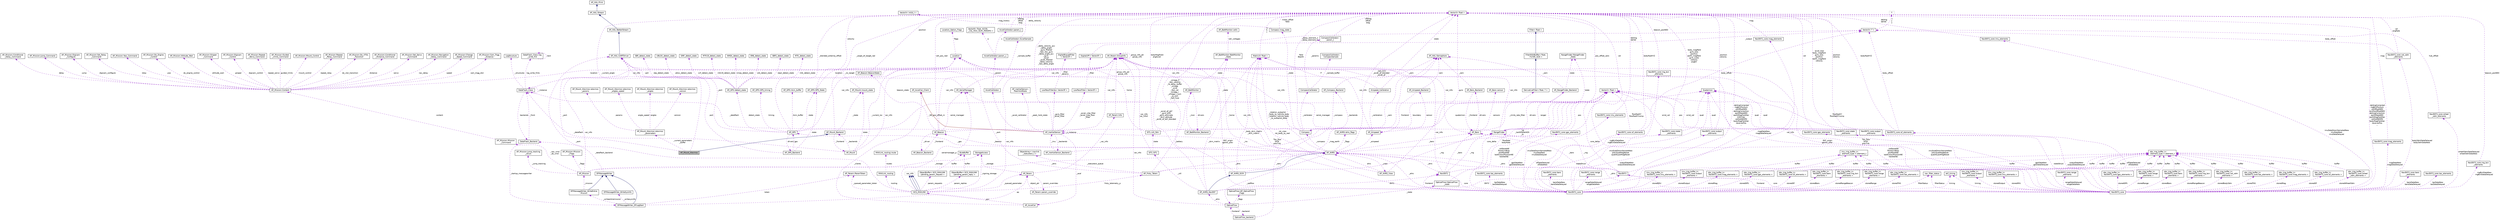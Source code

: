 digraph "AP_Mount_Alexmos"
{
 // INTERACTIVE_SVG=YES
  edge [fontname="Helvetica",fontsize="10",labelfontname="Helvetica",labelfontsize="10"];
  node [fontname="Helvetica",fontsize="10",shape=record];
  Node1 [label="AP_Mount_Alexmos",height=0.2,width=0.4,color="black", fillcolor="grey75", style="filled", fontcolor="black"];
  Node2 -> Node1 [dir="back",color="midnightblue",fontsize="10",style="solid",fontname="Helvetica"];
  Node2 [label="AP_Mount_Backend",height=0.2,width=0.4,color="black", fillcolor="white", style="filled",URL="$classAP__Mount__Backend.html"];
  Node3 -> Node2 [dir="back",color="darkorchid3",fontsize="10",style="dashed",label=" _frontend" ,fontname="Helvetica"];
  Node3 [label="AP_Mount",height=0.2,width=0.4,color="black", fillcolor="white", style="filled",URL="$classAP__Mount.html"];
  Node4 -> Node3 [dir="back",color="darkorchid3",fontsize="10",style="dashed",label=" _dataflash" ,fontname="Helvetica"];
  Node4 [label="DataFlash_Class",height=0.2,width=0.4,color="black", fillcolor="white", style="filled",URL="$classDataFlash__Class.html"];
  Node5 -> Node4 [dir="back",color="darkorchid3",fontsize="10",style="dashed",label=" log_write_fmts" ,fontname="Helvetica"];
  Node5 [label="DataFlash_Class::log\l_write_fmt",height=0.2,width=0.4,color="black", fillcolor="white", style="filled",URL="$structDataFlash__Class_1_1log__write__fmt.html"];
  Node5 -> Node5 [dir="back",color="darkorchid3",fontsize="10",style="dashed",label=" next" ,fontname="Helvetica"];
  Node6 -> Node4 [dir="back",color="darkorchid3",fontsize="10",style="dashed",label=" _structures" ,fontname="Helvetica"];
  Node6 [label="LogStructure",height=0.2,width=0.4,color="black", fillcolor="white", style="filled",URL="$structLogStructure.html"];
  Node4 -> Node4 [dir="back",color="darkorchid3",fontsize="10",style="dashed",label=" _instance" ,fontname="Helvetica"];
  Node7 -> Node4 [dir="back",color="darkorchid3",fontsize="10",style="dashed",label=" backends" ,fontname="Helvetica"];
  Node7 [label="DataFlash_Backend",height=0.2,width=0.4,color="black", fillcolor="white", style="filled",URL="$classDataFlash__Backend.html"];
  Node4 -> Node7 [dir="back",color="darkorchid3",fontsize="10",style="dashed",label=" _front" ,fontname="Helvetica"];
  Node8 -> Node7 [dir="back",color="darkorchid3",fontsize="10",style="dashed",label=" _startup_messagewriter" ,fontname="Helvetica"];
  Node8 [label="DFMessageWriter_DFLogStart",height=0.2,width=0.4,color="black", fillcolor="white", style="filled",URL="$classDFMessageWriter__DFLogStart.html"];
  Node9 -> Node8 [dir="back",color="midnightblue",fontsize="10",style="solid",fontname="Helvetica"];
  Node9 [label="DFMessageWriter",height=0.2,width=0.4,color="black", fillcolor="white", style="filled",URL="$classDFMessageWriter.html"];
  Node7 -> Node9 [dir="back",color="darkorchid3",fontsize="10",style="dashed",label=" _dataflash_backend" ,fontname="Helvetica"];
  Node10 -> Node8 [dir="back",color="darkorchid3",fontsize="10",style="dashed",label=" _writeentiremission" ,fontname="Helvetica"];
  Node10 [label="DFMessageWriter_WriteEntire\lMission",height=0.2,width=0.4,color="black", fillcolor="white", style="filled",URL="$classDFMessageWriter__WriteEntireMission.html"];
  Node9 -> Node10 [dir="back",color="midnightblue",fontsize="10",style="solid",fontname="Helvetica"];
  Node11 -> Node10 [dir="back",color="darkorchid3",fontsize="10",style="dashed",label=" _mission" ,fontname="Helvetica"];
  Node11 [label="AP_Mission",height=0.2,width=0.4,color="black", fillcolor="white", style="filled",URL="$classAP__Mission.html",tooltip="Object managing Mission. "];
  Node12 -> Node11 [dir="back",color="darkorchid3",fontsize="10",style="dashed",label=" _storage" ,fontname="Helvetica"];
  Node12 [label="StorageAccess",height=0.2,width=0.4,color="black", fillcolor="white", style="filled",URL="$classStorageAccess.html"];
  Node13 -> Node11 [dir="back",color="darkorchid3",fontsize="10",style="dashed",label=" _nav_cmd\n_do_cmd" ,fontname="Helvetica"];
  Node13 [label="AP_Mission::Mission\l_Command",height=0.2,width=0.4,color="black", fillcolor="white", style="filled",URL="$structAP__Mission_1_1Mission__Command.html"];
  Node14 -> Node13 [dir="back",color="darkorchid3",fontsize="10",style="dashed",label=" content" ,fontname="Helvetica"];
  Node14 [label="AP_Mission::Content",height=0.2,width=0.4,color="black", fillcolor="white", style="filled",URL="$unionAP__Mission_1_1Content.html"];
  Node15 -> Node14 [dir="back",color="darkorchid3",fontsize="10",style="dashed",label=" guided_limits" ,fontname="Helvetica"];
  Node15 [label="AP_Mission::Guided\l_Limits_Command",height=0.2,width=0.4,color="black", fillcolor="white", style="filled",URL="$structAP__Mission_1_1Guided__Limits__Command.html"];
  Node16 -> Node14 [dir="back",color="darkorchid3",fontsize="10",style="dashed",label=" mount_control" ,fontname="Helvetica"];
  Node16 [label="AP_Mission::Mount_Control",height=0.2,width=0.4,color="black", fillcolor="white", style="filled",URL="$structAP__Mission_1_1Mount__Control.html"];
  Node17 -> Node14 [dir="back",color="darkorchid3",fontsize="10",style="dashed",label=" repeat_relay" ,fontname="Helvetica"];
  Node17 [label="AP_Mission::Repeat\l_Relay_Command",height=0.2,width=0.4,color="black", fillcolor="white", style="filled",URL="$structAP__Mission_1_1Repeat__Relay__Command.html"];
  Node18 -> Node14 [dir="back",color="darkorchid3",fontsize="10",style="dashed",label=" do_vtol_transition" ,fontname="Helvetica"];
  Node18 [label="AP_Mission::Do_VTOL\l_Transition",height=0.2,width=0.4,color="black", fillcolor="white", style="filled",URL="$structAP__Mission_1_1Do__VTOL__Transition.html"];
  Node19 -> Node14 [dir="back",color="darkorchid3",fontsize="10",style="dashed",label=" distance" ,fontname="Helvetica"];
  Node19 [label="AP_Mission::Conditional\l_Distance_Command",height=0.2,width=0.4,color="black", fillcolor="white", style="filled",URL="$structAP__Mission_1_1Conditional__Distance__Command.html"];
  Node20 -> Node14 [dir="back",color="darkorchid3",fontsize="10",style="dashed",label=" servo" ,fontname="Helvetica"];
  Node20 [label="AP_Mission::Set_Servo\l_Command",height=0.2,width=0.4,color="black", fillcolor="white", style="filled",URL="$structAP__Mission_1_1Set__Servo__Command.html"];
  Node21 -> Node14 [dir="back",color="darkorchid3",fontsize="10",style="dashed",label=" nav_delay" ,fontname="Helvetica"];
  Node21 [label="AP_Mission::Navigation\l_Delay_Command",height=0.2,width=0.4,color="black", fillcolor="white", style="filled",URL="$structAP__Mission_1_1Navigation__Delay__Command.html"];
  Node22 -> Node14 [dir="back",color="darkorchid3",fontsize="10",style="dashed",label=" speed" ,fontname="Helvetica"];
  Node22 [label="AP_Mission::Change\l_Speed_Command",height=0.2,width=0.4,color="black", fillcolor="white", style="filled",URL="$structAP__Mission_1_1Change__Speed__Command.html"];
  Node23 -> Node14 [dir="back",color="darkorchid3",fontsize="10",style="dashed",label=" cam_trigg_dist" ,fontname="Helvetica"];
  Node23 [label="AP_Mission::Cam_Trigg\l_Distance",height=0.2,width=0.4,color="black", fillcolor="white", style="filled",URL="$structAP__Mission_1_1Cam__Trigg__Distance.html"];
  Node24 -> Node14 [dir="back",color="darkorchid3",fontsize="10",style="dashed",label=" delay" ,fontname="Helvetica"];
  Node24 [label="AP_Mission::Conditional\l_Delay_Command",height=0.2,width=0.4,color="black", fillcolor="white", style="filled",URL="$structAP__Mission_1_1Conditional__Delay__Command.html"];
  Node25 -> Node14 [dir="back",color="darkorchid3",fontsize="10",style="dashed",label=" jump" ,fontname="Helvetica"];
  Node25 [label="AP_Mission::Jump_Command",height=0.2,width=0.4,color="black", fillcolor="white", style="filled",URL="$structAP__Mission_1_1Jump__Command.html"];
  Node26 -> Node14 [dir="back",color="darkorchid3",fontsize="10",style="dashed",label=" location" ,fontname="Helvetica"];
  Node26 [label="Location",height=0.2,width=0.4,color="black", fillcolor="white", style="filled",URL="$structLocation.html"];
  Node27 -> Node26 [dir="back",color="darkorchid3",fontsize="10",style="dashed",label=" flags" ,fontname="Helvetica"];
  Node27 [label="Location_Option_Flags",height=0.2,width=0.4,color="black", fillcolor="white", style="filled",URL="$structLocation__Option__Flags.html"];
  Node28 -> Node14 [dir="back",color="darkorchid3",fontsize="10",style="dashed",label=" digicam_configure" ,fontname="Helvetica"];
  Node28 [label="AP_Mission::Digicam\l_Configure",height=0.2,width=0.4,color="black", fillcolor="white", style="filled",URL="$structAP__Mission_1_1Digicam__Configure.html"];
  Node29 -> Node14 [dir="back",color="darkorchid3",fontsize="10",style="dashed",label=" relay" ,fontname="Helvetica"];
  Node29 [label="AP_Mission::Set_Relay\l_Command",height=0.2,width=0.4,color="black", fillcolor="white", style="filled",URL="$structAP__Mission_1_1Set__Relay__Command.html"];
  Node30 -> Node14 [dir="back",color="darkorchid3",fontsize="10",style="dashed",label=" yaw" ,fontname="Helvetica"];
  Node30 [label="AP_Mission::Yaw_Command",height=0.2,width=0.4,color="black", fillcolor="white", style="filled",URL="$structAP__Mission_1_1Yaw__Command.html"];
  Node31 -> Node14 [dir="back",color="darkorchid3",fontsize="10",style="dashed",label=" do_engine_control" ,fontname="Helvetica"];
  Node31 [label="AP_Mission::Do_Engine\l_Control",height=0.2,width=0.4,color="black", fillcolor="white", style="filled",URL="$structAP__Mission_1_1Do__Engine__Control.html"];
  Node32 -> Node14 [dir="back",color="darkorchid3",fontsize="10",style="dashed",label=" altitude_wait" ,fontname="Helvetica"];
  Node32 [label="AP_Mission::Altitude_Wait",height=0.2,width=0.4,color="black", fillcolor="white", style="filled",URL="$structAP__Mission_1_1Altitude__Wait.html"];
  Node33 -> Node14 [dir="back",color="darkorchid3",fontsize="10",style="dashed",label=" gripper" ,fontname="Helvetica"];
  Node33 [label="AP_Mission::Gripper\l_Command",height=0.2,width=0.4,color="black", fillcolor="white", style="filled",URL="$structAP__Mission_1_1Gripper__Command.html"];
  Node34 -> Node14 [dir="back",color="darkorchid3",fontsize="10",style="dashed",label=" digicam_control" ,fontname="Helvetica"];
  Node34 [label="AP_Mission::Digicam\l_Control",height=0.2,width=0.4,color="black", fillcolor="white", style="filled",URL="$structAP__Mission_1_1Digicam__Control.html"];
  Node35 -> Node14 [dir="back",color="darkorchid3",fontsize="10",style="dashed",label=" repeat_servo" ,fontname="Helvetica"];
  Node35 [label="AP_Mission::Repeat\l_Servo_Command",height=0.2,width=0.4,color="black", fillcolor="white", style="filled",URL="$structAP__Mission_1_1Repeat__Servo__Command.html"];
  Node36 -> Node11 [dir="back",color="darkorchid3",fontsize="10",style="dashed",label=" var_info" ,fontname="Helvetica"];
  Node36 [label="AP_Param::GroupInfo",height=0.2,width=0.4,color="black", fillcolor="white", style="filled",URL="$structAP__Param_1_1GroupInfo.html"];
  Node36 -> Node36 [dir="back",color="darkorchid3",fontsize="10",style="dashed",label=" group_info_ptr\ngroup_info" ,fontname="Helvetica"];
  Node37 -> Node11 [dir="back",color="darkorchid3",fontsize="10",style="dashed",label=" _flags" ,fontname="Helvetica"];
  Node37 [label="AP_Mission::Mission\l_Flags",height=0.2,width=0.4,color="black", fillcolor="white", style="filled",URL="$structAP__Mission_1_1Mission__Flags.html"];
  Node38 -> Node11 [dir="back",color="darkorchid3",fontsize="10",style="dashed",label=" _ahrs" ,fontname="Helvetica"];
  Node38 [label="AP_AHRS",height=0.2,width=0.4,color="black", fillcolor="white", style="filled",URL="$classAP__AHRS.html"];
  Node39 -> Node38 [dir="back",color="darkorchid3",fontsize="10",style="dashed",label=" _rotation_autopilot\l_body_to_vehicle_body\n_rotation_vehicle_body\l_to_autopilot_body" ,fontname="Helvetica"];
  Node39 [label="Matrix3\< float \>",height=0.2,width=0.4,color="black", fillcolor="white", style="filled",URL="$classMatrix3.html"];
  Node40 -> Node39 [dir="back",color="darkorchid3",fontsize="10",style="dashed",label=" a\nb\nc" ,fontname="Helvetica"];
  Node40 [label="Vector3\< float \>",height=0.2,width=0.4,color="black", fillcolor="white", style="filled",URL="$classVector3.html"];
  Node41 -> Node38 [dir="back",color="darkorchid3",fontsize="10",style="dashed",label=" _flags" ,fontname="Helvetica"];
  Node41 [label="AP_AHRS::ahrs_flags",height=0.2,width=0.4,color="black", fillcolor="white", style="filled",URL="$structAP__AHRS_1_1ahrs__flags.html"];
  Node42 -> Node38 [dir="back",color="darkorchid3",fontsize="10",style="dashed",label=" _baro" ,fontname="Helvetica"];
  Node42 [label="AP_Baro",height=0.2,width=0.4,color="black", fillcolor="white", style="filled",URL="$classAP__Baro.html"];
  Node43 -> Node42 [dir="back",color="darkorchid3",fontsize="10",style="dashed",label=" sensors" ,fontname="Helvetica"];
  Node43 [label="AP_Baro::sensor",height=0.2,width=0.4,color="black", fillcolor="white", style="filled",URL="$structAP__Baro_1_1sensor.html"];
  Node44 -> Node42 [dir="back",color="darkorchid3",fontsize="10",style="dashed",label=" _climb_rate_filter" ,fontname="Helvetica"];
  Node44 [label="DerivativeFilter\< float, 7 \>",height=0.2,width=0.4,color="black", fillcolor="white", style="filled",URL="$classDerivativeFilter.html"];
  Node45 -> Node44 [dir="back",color="midnightblue",fontsize="10",style="solid",fontname="Helvetica"];
  Node45 [label="FilterWithBuffer\< float,\l FILTER_SIZE \>",height=0.2,width=0.4,color="black", fillcolor="white", style="filled",URL="$classFilterWithBuffer.html"];
  Node46 -> Node45 [dir="back",color="midnightblue",fontsize="10",style="solid",fontname="Helvetica"];
  Node46 [label="Filter\< float \>",height=0.2,width=0.4,color="black", fillcolor="white", style="filled",URL="$classFilter.html"];
  Node36 -> Node42 [dir="back",color="darkorchid3",fontsize="10",style="dashed",label=" var_info" ,fontname="Helvetica"];
  Node47 -> Node42 [dir="back",color="darkorchid3",fontsize="10",style="dashed",label=" drivers" ,fontname="Helvetica"];
  Node47 [label="AP_Baro_Backend",height=0.2,width=0.4,color="black", fillcolor="white", style="filled",URL="$classAP__Baro__Backend.html"];
  Node42 -> Node47 [dir="back",color="darkorchid3",fontsize="10",style="dashed",label=" _frontend" ,fontname="Helvetica"];
  Node48 -> Node47 [dir="back",color="darkorchid3",fontsize="10",style="dashed",label=" _sem" ,fontname="Helvetica"];
  Node48 [label="AP_HAL::Semaphore",height=0.2,width=0.4,color="black", fillcolor="white", style="filled",URL="$classAP__HAL_1_1Semaphore.html"];
  Node49 -> Node38 [dir="back",color="darkorchid3",fontsize="10",style="dashed",label=" _optflow" ,fontname="Helvetica"];
  Node49 [label="OpticalFlow",height=0.2,width=0.4,color="black", fillcolor="white", style="filled",URL="$classOpticalFlow.html"];
  Node50 -> Node49 [dir="back",color="darkorchid3",fontsize="10",style="dashed",label=" _ahrs" ,fontname="Helvetica"];
  Node50 [label="AP_AHRS_NavEKF",height=0.2,width=0.4,color="black", fillcolor="white", style="filled",URL="$classAP__AHRS__NavEKF.html"];
  Node51 -> Node50 [dir="back",color="midnightblue",fontsize="10",style="solid",fontname="Helvetica"];
  Node51 [label="AP_AHRS_DCM",height=0.2,width=0.4,color="black", fillcolor="white", style="filled",URL="$classAP__AHRS__DCM.html"];
  Node38 -> Node51 [dir="back",color="midnightblue",fontsize="10",style="solid",fontname="Helvetica"];
  Node39 -> Node51 [dir="back",color="darkorchid3",fontsize="10",style="dashed",label=" _body_dcm_matrix\n_dcm_matrix" ,fontname="Helvetica"];
  Node40 -> Node51 [dir="back",color="darkorchid3",fontsize="10",style="dashed",label=" _omega_P\n_last_velocity\n_ra_delay_buffer\n_omega\n_wind\n_last_vel\n_omega_I\n_omega_I_sum\n_ra_sum\n_last_fuse\n..." ,fontname="Helvetica"];
  Node52 -> Node51 [dir="back",color="darkorchid3",fontsize="10",style="dashed",label=" _mag_earth" ,fontname="Helvetica"];
  Node52 [label="Vector2\< float \>",height=0.2,width=0.4,color="black", fillcolor="white", style="filled",URL="$structVector2.html"];
  Node39 -> Node50 [dir="back",color="darkorchid3",fontsize="10",style="dashed",label=" _dcm_matrix" ,fontname="Helvetica"];
  Node53 -> Node50 [dir="back",color="darkorchid3",fontsize="10",style="dashed",label=" EKF2" ,fontname="Helvetica"];
  Node53 [label="NavEKF2",height=0.2,width=0.4,color="black", fillcolor="white", style="filled",URL="$classNavEKF2.html"];
  Node42 -> Node53 [dir="back",color="darkorchid3",fontsize="10",style="dashed",label=" _baro" ,fontname="Helvetica"];
  Node36 -> Node53 [dir="back",color="darkorchid3",fontsize="10",style="dashed",label=" var_info" ,fontname="Helvetica"];
  Node52 -> Node53 [dir="back",color="darkorchid3",fontsize="10",style="dashed",label=" core_delta" ,fontname="Helvetica"];
  Node54 -> Node53 [dir="back",color="darkorchid3",fontsize="10",style="dashed",label=" _rng" ,fontname="Helvetica"];
  Node54 [label="RangeFinder",height=0.2,width=0.4,color="black", fillcolor="white", style="filled",URL="$classRangeFinder.html"];
  Node55 -> Node54 [dir="back",color="darkorchid3",fontsize="10",style="dashed",label=" serial_manager" ,fontname="Helvetica"];
  Node55 [label="AP_SerialManager",height=0.2,width=0.4,color="black", fillcolor="white", style="filled",URL="$classAP__SerialManager.html"];
  Node56 -> Node55 [dir="back",color="darkorchid3",fontsize="10",style="dashed",label=" uart" ,fontname="Helvetica"];
  Node56 [label="AP_HAL::UARTDriver",height=0.2,width=0.4,color="black", fillcolor="white", style="filled",URL="$classAP__HAL_1_1UARTDriver.html"];
  Node57 -> Node56 [dir="back",color="midnightblue",fontsize="10",style="solid",fontname="Helvetica"];
  Node57 [label="AP_HAL::BetterStream",height=0.2,width=0.4,color="black", fillcolor="white", style="filled",URL="$classAP__HAL_1_1BetterStream.html"];
  Node58 -> Node57 [dir="back",color="midnightblue",fontsize="10",style="solid",fontname="Helvetica"];
  Node58 [label="AP_HAL::Stream",height=0.2,width=0.4,color="black", fillcolor="white", style="filled",URL="$classAP__HAL_1_1Stream.html"];
  Node59 -> Node58 [dir="back",color="midnightblue",fontsize="10",style="solid",fontname="Helvetica"];
  Node59 [label="AP_HAL::Print",height=0.2,width=0.4,color="black", fillcolor="white", style="filled",URL="$classAP__HAL_1_1Print.html"];
  Node36 -> Node55 [dir="back",color="darkorchid3",fontsize="10",style="dashed",label=" var_info" ,fontname="Helvetica"];
  Node60 -> Node54 [dir="back",color="darkorchid3",fontsize="10",style="dashed",label=" state" ,fontname="Helvetica"];
  Node60 [label="RangeFinder::RangeFinder\l_State",height=0.2,width=0.4,color="black", fillcolor="white", style="filled",URL="$structRangeFinder_1_1RangeFinder__State.html"];
  Node36 -> Node54 [dir="back",color="darkorchid3",fontsize="10",style="dashed",label=" var_info" ,fontname="Helvetica"];
  Node40 -> Node54 [dir="back",color="darkorchid3",fontsize="10",style="dashed",label=" pos_offset_zero" ,fontname="Helvetica"];
  Node61 -> Node54 [dir="back",color="darkorchid3",fontsize="10",style="dashed",label=" drivers" ,fontname="Helvetica"];
  Node61 [label="AP_RangeFinder_Backend",height=0.2,width=0.4,color="black", fillcolor="white", style="filled",URL="$classAP__RangeFinder__Backend.html"];
  Node60 -> Node61 [dir="back",color="darkorchid3",fontsize="10",style="dashed",label=" state" ,fontname="Helvetica"];
  Node48 -> Node61 [dir="back",color="darkorchid3",fontsize="10",style="dashed",label=" _sem" ,fontname="Helvetica"];
  Node54 -> Node61 [dir="back",color="darkorchid3",fontsize="10",style="dashed",label=" ranger" ,fontname="Helvetica"];
  Node38 -> Node53 [dir="back",color="darkorchid3",fontsize="10",style="dashed",label=" _ahrs" ,fontname="Helvetica"];
  Node62 -> Node53 [dir="back",color="darkorchid3",fontsize="10",style="dashed",label=" core" ,fontname="Helvetica"];
  Node62 [label="NavEKF2_core",height=0.2,width=0.4,color="black", fillcolor="white", style="filled",URL="$classNavEKF2__core.html"];
  Node63 -> Node62 [dir="back",color="darkorchid3",fontsize="10",style="dashed",label=" magDataNew\nmagDataDelayed" ,fontname="Helvetica"];
  Node63 [label="NavEKF2_core::mag_elements",height=0.2,width=0.4,color="black", fillcolor="white", style="filled",URL="$structNavEKF2__core_1_1mag__elements.html"];
  Node40 -> Node63 [dir="back",color="darkorchid3",fontsize="10",style="dashed",label=" mag" ,fontname="Helvetica"];
  Node39 -> Node62 [dir="back",color="darkorchid3",fontsize="10",style="dashed",label=" Tbn_flow\nDCM\nprevTnb" ,fontname="Helvetica"];
  Node53 -> Node62 [dir="back",color="darkorchid3",fontsize="10",style="dashed",label=" frontend" ,fontname="Helvetica"];
  Node64 -> Node62 [dir="back",color="darkorchid3",fontsize="10",style="dashed",label=" baroDataNew\nbaroDataDelayed" ,fontname="Helvetica"];
  Node64 [label="NavEKF2_core::baro\l_elements",height=0.2,width=0.4,color="black", fillcolor="white", style="filled",URL="$structNavEKF2__core_1_1baro__elements.html"];
  Node65 -> Node62 [dir="back",color="darkorchid3",fontsize="10",style="dashed",label=" storedIMU" ,fontname="Helvetica"];
  Node65 [label="imu_ring_buffer_t\<\l NavEKF2_core::imu_elements \>",height=0.2,width=0.4,color="black", fillcolor="white", style="filled",URL="$classimu__ring__buffer__t.html"];
  Node66 -> Node65 [dir="back",color="darkorchid3",fontsize="10",style="dashed",label=" buffer" ,fontname="Helvetica"];
  Node66 [label="imu_ring_buffer_t\<\l element_type \>::element_t",height=0.2,width=0.4,color="black", fillcolor="white", style="filled",URL="$structimu__ring__buffer__t_1_1element__t.html"];
  Node67 -> Node62 [dir="back",color="darkorchid3",fontsize="10",style="dashed",label=" rngBcnDataNew\nrngBcnDataDelayed" ,fontname="Helvetica"];
  Node67 [label="NavEKF2_core::rng_bcn\l_elements",height=0.2,width=0.4,color="black", fillcolor="white", style="filled",URL="$structNavEKF2__core_1_1rng__bcn__elements.html"];
  Node40 -> Node67 [dir="back",color="darkorchid3",fontsize="10",style="dashed",label=" beacon_posNED" ,fontname="Helvetica"];
  Node68 -> Node62 [dir="back",color="darkorchid3",fontsize="10",style="dashed",label=" ofDataDelayed\nofDataNew" ,fontname="Helvetica"];
  Node68 [label="NavEKF2_core::of_elements",height=0.2,width=0.4,color="black", fillcolor="white", style="filled",URL="$structNavEKF2__core_1_1of__elements.html"];
  Node40 -> Node68 [dir="back",color="darkorchid3",fontsize="10",style="dashed",label=" bodyRadXYZ" ,fontname="Helvetica"];
  Node69 -> Node68 [dir="back",color="darkorchid3",fontsize="10",style="dashed",label=" body_offset" ,fontname="Helvetica"];
  Node69 [label="Vector3\< T \>",height=0.2,width=0.4,color="black", fillcolor="white", style="filled",URL="$classVector3.html"];
  Node70 -> Node69 [dir="back",color="darkorchid3",fontsize="10",style="dashed",label=" x\ny\nz" ,fontname="Helvetica"];
  Node70 [label="T",height=0.2,width=0.4,color="grey75", fillcolor="white", style="filled"];
  Node52 -> Node68 [dir="back",color="darkorchid3",fontsize="10",style="dashed",label=" flowRadXY\nflowRadXYcomp" ,fontname="Helvetica"];
  Node71 -> Node62 [dir="back",color="darkorchid3",fontsize="10",style="dashed",label=" storedGPS" ,fontname="Helvetica"];
  Node71 [label="obs_ring_buffer_t\<\l NavEKF2_core::gps_elements \>",height=0.2,width=0.4,color="black", fillcolor="white", style="filled",URL="$classobs__ring__buffer__t.html"];
  Node72 -> Node71 [dir="back",color="darkorchid3",fontsize="10",style="dashed",label=" buffer" ,fontname="Helvetica"];
  Node72 [label="obs_ring_buffer_t\<\l element_type \>::element_t",height=0.2,width=0.4,color="black", fillcolor="white", style="filled",URL="$structobs__ring__buffer__t_1_1element__t.html"];
  Node73 -> Node62 [dir="back",color="darkorchid3",fontsize="10",style="dashed",label=" timing" ,fontname="Helvetica"];
  Node73 [label="ekf_timing",height=0.2,width=0.4,color="black", fillcolor="white", style="filled",URL="$structekf__timing.html"];
  Node74 -> Node62 [dir="back",color="darkorchid3",fontsize="10",style="dashed",label=" tasDataNew\ntasDataDelayed" ,fontname="Helvetica"];
  Node74 [label="NavEKF2_core::tas_elements",height=0.2,width=0.4,color="black", fillcolor="white", style="filled",URL="$structNavEKF2__core_1_1tas__elements.html"];
  Node75 -> Node62 [dir="back",color="darkorchid3",fontsize="10",style="dashed",label=" imuQuatDownSampleNew\nprevQuatMagReset\nquatAtLastMagReset" ,fontname="Helvetica"];
  Node75 [label="Quaternion",height=0.2,width=0.4,color="black", fillcolor="white", style="filled",URL="$classQuaternion.html"];
  Node76 -> Node62 [dir="back",color="darkorchid3",fontsize="10",style="dashed",label=" stateStruct" ,fontname="Helvetica"];
  Node76 [label="NavEKF2_core::state\l_elements",height=0.2,width=0.4,color="black", fillcolor="white", style="filled",URL="$structNavEKF2__core_1_1state__elements.html"];
  Node75 -> Node76 [dir="back",color="darkorchid3",fontsize="10",style="dashed",label=" quat" ,fontname="Helvetica"];
  Node40 -> Node76 [dir="back",color="darkorchid3",fontsize="10",style="dashed",label=" body_magfield\ngyro_bias\nposition\nearth_magfield\ngyro_scale\nvelocity\nangErr" ,fontname="Helvetica"];
  Node52 -> Node76 [dir="back",color="darkorchid3",fontsize="10",style="dashed",label=" wind_vel" ,fontname="Helvetica"];
  Node77 -> Node62 [dir="back",color="darkorchid3",fontsize="10",style="dashed",label=" storedOF" ,fontname="Helvetica"];
  Node77 [label="obs_ring_buffer_t\<\l NavEKF2_core::of_elements \>",height=0.2,width=0.4,color="black", fillcolor="white", style="filled",URL="$classobs__ring__buffer__t.html"];
  Node72 -> Node77 [dir="back",color="darkorchid3",fontsize="10",style="dashed",label=" buffer" ,fontname="Helvetica"];
  Node78 -> Node62 [dir="back",color="darkorchid3",fontsize="10",style="dashed",label=" imuDataDownSampledNew\nimuDataNew\nimuDataDelayed" ,fontname="Helvetica"];
  Node78 [label="NavEKF2_core::imu_elements",height=0.2,width=0.4,color="black", fillcolor="white", style="filled",URL="$structNavEKF2__core_1_1imu__elements.html"];
  Node40 -> Node78 [dir="back",color="darkorchid3",fontsize="10",style="dashed",label=" delAng\ndelVel" ,fontname="Helvetica"];
  Node40 -> Node62 [dir="back",color="darkorchid3",fontsize="10",style="dashed",label=" delAngCorrected\nrngBcnPosSum\nvelOffsetNED\ndelAngCorrection\nearthRateNED\nearthMagFieldVar\ntiltErrVec\nvelDotNEDfilt\nbodyMagFieldVar\nreceiverPos\n..." ,fontname="Helvetica"];
  Node79 -> Node62 [dir="back",color="darkorchid3",fontsize="10",style="dashed",label=" filterStatus" ,fontname="Helvetica"];
  Node79 [label="nav_filter_status",height=0.2,width=0.4,color="black", fillcolor="white", style="filled",URL="$unionnav__filter__status.html"];
  Node80 -> Node62 [dir="back",color="darkorchid3",fontsize="10",style="dashed",label=" outputDataNew\noutputDataDelayed" ,fontname="Helvetica"];
  Node80 [label="NavEKF2_core::output\l_elements",height=0.2,width=0.4,color="black", fillcolor="white", style="filled",URL="$structNavEKF2__core_1_1output__elements.html"];
  Node75 -> Node80 [dir="back",color="darkorchid3",fontsize="10",style="dashed",label=" quat" ,fontname="Helvetica"];
  Node40 -> Node80 [dir="back",color="darkorchid3",fontsize="10",style="dashed",label=" position\nvelocity" ,fontname="Helvetica"];
  Node81 -> Node62 [dir="back",color="darkorchid3",fontsize="10",style="dashed",label=" gpsDataNew\ngpsDataDelayed" ,fontname="Helvetica"];
  Node81 [label="NavEKF2_core::gps_elements",height=0.2,width=0.4,color="black", fillcolor="white", style="filled",URL="$structNavEKF2__core_1_1gps__elements.html"];
  Node40 -> Node81 [dir="back",color="darkorchid3",fontsize="10",style="dashed",label=" vel" ,fontname="Helvetica"];
  Node52 -> Node81 [dir="back",color="darkorchid3",fontsize="10",style="dashed",label=" pos" ,fontname="Helvetica"];
  Node52 -> Node62 [dir="back",color="darkorchid3",fontsize="10",style="dashed",label=" velResetNE\nflowGyroBias\nposResetNE\nlastKnownPositionNE\nheldVelNE" ,fontname="Helvetica"];
  Node82 -> Node62 [dir="back",color="darkorchid3",fontsize="10",style="dashed",label=" storedBaro" ,fontname="Helvetica"];
  Node82 [label="obs_ring_buffer_t\<\l NavEKF2_core::baro\l_elements \>",height=0.2,width=0.4,color="black", fillcolor="white", style="filled",URL="$classobs__ring__buffer__t.html"];
  Node72 -> Node82 [dir="back",color="darkorchid3",fontsize="10",style="dashed",label=" buffer" ,fontname="Helvetica"];
  Node83 -> Node62 [dir="back",color="darkorchid3",fontsize="10",style="dashed",label=" storedRangeBeacon" ,fontname="Helvetica"];
  Node83 [label="obs_ring_buffer_t\<\l NavEKF2_core::rng_bcn\l_elements \>",height=0.2,width=0.4,color="black", fillcolor="white", style="filled",URL="$classobs__ring__buffer__t.html"];
  Node72 -> Node83 [dir="back",color="darkorchid3",fontsize="10",style="dashed",label=" buffer" ,fontname="Helvetica"];
  Node84 -> Node62 [dir="back",color="darkorchid3",fontsize="10",style="dashed",label=" storedRange" ,fontname="Helvetica"];
  Node84 [label="obs_ring_buffer_t\<\l NavEKF2_core::range\l_elements \>",height=0.2,width=0.4,color="black", fillcolor="white", style="filled",URL="$classobs__ring__buffer__t.html"];
  Node72 -> Node84 [dir="back",color="darkorchid3",fontsize="10",style="dashed",label=" buffer" ,fontname="Helvetica"];
  Node85 -> Node62 [dir="back",color="darkorchid3",fontsize="10",style="dashed",label=" storedTAS" ,fontname="Helvetica"];
  Node85 [label="obs_ring_buffer_t\<\l NavEKF2_core::tas_elements \>",height=0.2,width=0.4,color="black", fillcolor="white", style="filled",URL="$classobs__ring__buffer__t.html"];
  Node72 -> Node85 [dir="back",color="darkorchid3",fontsize="10",style="dashed",label=" buffer" ,fontname="Helvetica"];
  Node38 -> Node62 [dir="back",color="darkorchid3",fontsize="10",style="dashed",label=" _ahrs" ,fontname="Helvetica"];
  Node86 -> Node62 [dir="back",color="darkorchid3",fontsize="10",style="dashed",label=" storedMag" ,fontname="Helvetica"];
  Node86 [label="obs_ring_buffer_t\<\l NavEKF2_core::mag_elements \>",height=0.2,width=0.4,color="black", fillcolor="white", style="filled",URL="$classobs__ring__buffer__t.html"];
  Node72 -> Node86 [dir="back",color="darkorchid3",fontsize="10",style="dashed",label=" buffer" ,fontname="Helvetica"];
  Node87 -> Node62 [dir="back",color="darkorchid3",fontsize="10",style="dashed",label=" rangeDataDelayed\nrangeDataNew" ,fontname="Helvetica"];
  Node87 [label="NavEKF2_core::range\l_elements",height=0.2,width=0.4,color="black", fillcolor="white", style="filled",URL="$structNavEKF2__core_1_1range__elements.html"];
  Node26 -> Node62 [dir="back",color="darkorchid3",fontsize="10",style="dashed",label=" EKF_origin\ngpsloc_prev" ,fontname="Helvetica"];
  Node88 -> Node62 [dir="back",color="darkorchid3",fontsize="10",style="dashed",label=" storedOutput" ,fontname="Helvetica"];
  Node88 [label="imu_ring_buffer_t\<\l NavEKF2_core::output\l_elements \>",height=0.2,width=0.4,color="black", fillcolor="white", style="filled",URL="$classimu__ring__buffer__t.html"];
  Node66 -> Node88 [dir="back",color="darkorchid3",fontsize="10",style="dashed",label=" buffer" ,fontname="Helvetica"];
  Node89 -> Node50 [dir="back",color="darkorchid3",fontsize="10",style="dashed",label=" EKF3" ,fontname="Helvetica"];
  Node89 [label="NavEKF3",height=0.2,width=0.4,color="black", fillcolor="white", style="filled",URL="$classNavEKF3.html"];
  Node90 -> Node89 [dir="back",color="darkorchid3",fontsize="10",style="dashed",label=" core" ,fontname="Helvetica"];
  Node90 [label="NavEKF3_core",height=0.2,width=0.4,color="black", fillcolor="white", style="filled",URL="$classNavEKF3__core.html"];
  Node91 -> Node90 [dir="back",color="darkorchid3",fontsize="10",style="dashed",label=" storedMag" ,fontname="Helvetica"];
  Node91 [label="obs_ring_buffer_t\<\l NavEKF3_core::mag_elements \>",height=0.2,width=0.4,color="black", fillcolor="white", style="filled",URL="$classobs__ring__buffer__t.html"];
  Node72 -> Node91 [dir="back",color="darkorchid3",fontsize="10",style="dashed",label=" buffer" ,fontname="Helvetica"];
  Node92 -> Node90 [dir="back",color="darkorchid3",fontsize="10",style="dashed",label=" outputDataNew\noutputDataDelayed" ,fontname="Helvetica"];
  Node92 [label="NavEKF3_core::output\l_elements",height=0.2,width=0.4,color="black", fillcolor="white", style="filled",URL="$structNavEKF3__core_1_1output__elements.html"];
  Node75 -> Node92 [dir="back",color="darkorchid3",fontsize="10",style="dashed",label=" quat" ,fontname="Helvetica"];
  Node40 -> Node92 [dir="back",color="darkorchid3",fontsize="10",style="dashed",label=" position\nvelocity" ,fontname="Helvetica"];
  Node93 -> Node90 [dir="back",color="darkorchid3",fontsize="10",style="dashed",label=" gpsDataNew\ngpsDataDelayed" ,fontname="Helvetica"];
  Node93 [label="NavEKF3_core::gps_elements",height=0.2,width=0.4,color="black", fillcolor="white", style="filled",URL="$structNavEKF3__core_1_1gps__elements.html"];
  Node40 -> Node93 [dir="back",color="darkorchid3",fontsize="10",style="dashed",label=" vel" ,fontname="Helvetica"];
  Node52 -> Node93 [dir="back",color="darkorchid3",fontsize="10",style="dashed",label=" pos" ,fontname="Helvetica"];
  Node39 -> Node90 [dir="back",color="darkorchid3",fontsize="10",style="dashed",label=" Tbn_flow\nDCM\nprevTnb" ,fontname="Helvetica"];
  Node89 -> Node90 [dir="back",color="darkorchid3",fontsize="10",style="dashed",label=" frontend" ,fontname="Helvetica"];
  Node94 -> Node90 [dir="back",color="darkorchid3",fontsize="10",style="dashed",label=" storedOF" ,fontname="Helvetica"];
  Node94 [label="obs_ring_buffer_t\<\l NavEKF3_core::of_elements \>",height=0.2,width=0.4,color="black", fillcolor="white", style="filled",URL="$classobs__ring__buffer__t.html"];
  Node72 -> Node94 [dir="back",color="darkorchid3",fontsize="10",style="dashed",label=" buffer" ,fontname="Helvetica"];
  Node73 -> Node90 [dir="back",color="darkorchid3",fontsize="10",style="dashed",label=" timing" ,fontname="Helvetica"];
  Node95 -> Node90 [dir="back",color="darkorchid3",fontsize="10",style="dashed",label=" wheelOdmDataDelayed\nwheelOdmDataNew" ,fontname="Helvetica"];
  Node95 [label="NavEKF3_core::wheel\l_odm_elements",height=0.2,width=0.4,color="black", fillcolor="white", style="filled",URL="$structNavEKF3__core_1_1wheel__odm__elements.html"];
  Node69 -> Node95 [dir="back",color="darkorchid3",fontsize="10",style="dashed",label=" hub_offset" ,fontname="Helvetica"];
  Node96 -> Node90 [dir="back",color="darkorchid3",fontsize="10",style="dashed",label=" bodyOdmDataDelayed\nbodyOdmDataNew" ,fontname="Helvetica"];
  Node96 [label="NavEKF3_core::vel_odm\l_elements",height=0.2,width=0.4,color="black", fillcolor="white", style="filled",URL="$structNavEKF3__core_1_1vel__odm__elements.html"];
  Node40 -> Node96 [dir="back",color="darkorchid3",fontsize="10",style="dashed",label=" vel\nangRate" ,fontname="Helvetica"];
  Node69 -> Node96 [dir="back",color="darkorchid3",fontsize="10",style="dashed",label=" body_offset" ,fontname="Helvetica"];
  Node75 -> Node90 [dir="back",color="darkorchid3",fontsize="10",style="dashed",label=" imuQuatDownSampleNew\nprevQuatMagReset\nquatAtLastMagReset" ,fontname="Helvetica"];
  Node97 -> Node90 [dir="back",color="darkorchid3",fontsize="10",style="dashed",label=" storedWheelOdm" ,fontname="Helvetica"];
  Node97 [label="obs_ring_buffer_t\<\l NavEKF3_core::wheel\l_odm_elements \>",height=0.2,width=0.4,color="black", fillcolor="white", style="filled",URL="$classobs__ring__buffer__t.html"];
  Node72 -> Node97 [dir="back",color="darkorchid3",fontsize="10",style="dashed",label=" buffer" ,fontname="Helvetica"];
  Node40 -> Node90 [dir="back",color="darkorchid3",fontsize="10",style="dashed",label=" delAngCorrected\nrngBcnPosSum\nvelOffsetNED\nbcnPosOffsetNED\ndelAngCorrection\nearthRateNED\nearthMagFieldVar\nvelDotNEDfilt\nbodyMagFieldVar\nreceiverPos\n..." ,fontname="Helvetica"];
  Node79 -> Node90 [dir="back",color="darkorchid3",fontsize="10",style="dashed",label=" filterStatus" ,fontname="Helvetica"];
  Node98 -> Node90 [dir="back",color="darkorchid3",fontsize="10",style="dashed",label=" magDataNew\nmagDataDelayed" ,fontname="Helvetica"];
  Node98 [label="NavEKF3_core::mag_elements",height=0.2,width=0.4,color="black", fillcolor="white", style="filled",URL="$structNavEKF3__core_1_1mag__elements.html"];
  Node40 -> Node98 [dir="back",color="darkorchid3",fontsize="10",style="dashed",label=" mag" ,fontname="Helvetica"];
  Node52 -> Node90 [dir="back",color="darkorchid3",fontsize="10",style="dashed",label=" velResetNE\nflowGyroBias\nposResetNE\nlastKnownPositionNE\nheldVelNE" ,fontname="Helvetica"];
  Node99 -> Node90 [dir="back",color="darkorchid3",fontsize="10",style="dashed",label=" storedGPS" ,fontname="Helvetica"];
  Node99 [label="obs_ring_buffer_t\<\l NavEKF3_core::gps_elements \>",height=0.2,width=0.4,color="black", fillcolor="white", style="filled",URL="$classobs__ring__buffer__t.html"];
  Node72 -> Node99 [dir="back",color="darkorchid3",fontsize="10",style="dashed",label=" buffer" ,fontname="Helvetica"];
  Node100 -> Node90 [dir="back",color="darkorchid3",fontsize="10",style="dashed",label=" stateStruct" ,fontname="Helvetica"];
  Node100 [label="NavEKF3_core::state\l_elements",height=0.2,width=0.4,color="black", fillcolor="white", style="filled",URL="$structNavEKF3__core_1_1state__elements.html"];
  Node75 -> Node100 [dir="back",color="darkorchid3",fontsize="10",style="dashed",label=" quat" ,fontname="Helvetica"];
  Node40 -> Node100 [dir="back",color="darkorchid3",fontsize="10",style="dashed",label=" accel_bias\nbody_magfield\ngyro_bias\nposition\nearth_magfield\nvelocity" ,fontname="Helvetica"];
  Node52 -> Node100 [dir="back",color="darkorchid3",fontsize="10",style="dashed",label=" wind_vel" ,fontname="Helvetica"];
  Node101 -> Node90 [dir="back",color="darkorchid3",fontsize="10",style="dashed",label=" storedRange" ,fontname="Helvetica"];
  Node101 [label="obs_ring_buffer_t\<\l NavEKF3_core::range\l_elements \>",height=0.2,width=0.4,color="black", fillcolor="white", style="filled",URL="$classobs__ring__buffer__t.html"];
  Node72 -> Node101 [dir="back",color="darkorchid3",fontsize="10",style="dashed",label=" buffer" ,fontname="Helvetica"];
  Node102 -> Node90 [dir="back",color="darkorchid3",fontsize="10",style="dashed",label=" rngBcnDataNew\nrngBcnDataDelayed" ,fontname="Helvetica"];
  Node102 [label="NavEKF3_core::rng_bcn\l_elements",height=0.2,width=0.4,color="black", fillcolor="white", style="filled",URL="$structNavEKF3__core_1_1rng__bcn__elements.html"];
  Node40 -> Node102 [dir="back",color="darkorchid3",fontsize="10",style="dashed",label=" beacon_posNED" ,fontname="Helvetica"];
  Node103 -> Node90 [dir="back",color="darkorchid3",fontsize="10",style="dashed",label=" baroDataNew\nbaroDataDelayed" ,fontname="Helvetica"];
  Node103 [label="NavEKF3_core::baro\l_elements",height=0.2,width=0.4,color="black", fillcolor="white", style="filled",URL="$structNavEKF3__core_1_1baro__elements.html"];
  Node38 -> Node90 [dir="back",color="darkorchid3",fontsize="10",style="dashed",label=" _ahrs" ,fontname="Helvetica"];
  Node104 -> Node90 [dir="back",color="darkorchid3",fontsize="10",style="dashed",label=" storedBaro" ,fontname="Helvetica"];
  Node104 [label="obs_ring_buffer_t\<\l NavEKF3_core::baro\l_elements \>",height=0.2,width=0.4,color="black", fillcolor="white", style="filled",URL="$classobs__ring__buffer__t.html"];
  Node72 -> Node104 [dir="back",color="darkorchid3",fontsize="10",style="dashed",label=" buffer" ,fontname="Helvetica"];
  Node26 -> Node90 [dir="back",color="darkorchid3",fontsize="10",style="dashed",label=" EKF_origin\ngpsloc_prev" ,fontname="Helvetica"];
  Node105 -> Node90 [dir="back",color="darkorchid3",fontsize="10",style="dashed",label=" tasDataNew\ntasDataDelayed" ,fontname="Helvetica"];
  Node105 [label="NavEKF3_core::tas_elements",height=0.2,width=0.4,color="black", fillcolor="white", style="filled",URL="$structNavEKF3__core_1_1tas__elements.html"];
  Node106 -> Node90 [dir="back",color="darkorchid3",fontsize="10",style="dashed",label=" storedIMU" ,fontname="Helvetica"];
  Node106 [label="imu_ring_buffer_t\<\l NavEKF3_core::imu_elements \>",height=0.2,width=0.4,color="black", fillcolor="white", style="filled",URL="$classimu__ring__buffer__t.html"];
  Node66 -> Node106 [dir="back",color="darkorchid3",fontsize="10",style="dashed",label=" buffer" ,fontname="Helvetica"];
  Node107 -> Node90 [dir="back",color="darkorchid3",fontsize="10",style="dashed",label=" storedRangeBeacon" ,fontname="Helvetica"];
  Node107 [label="obs_ring_buffer_t\<\l NavEKF3_core::rng_bcn\l_elements \>",height=0.2,width=0.4,color="black", fillcolor="white", style="filled",URL="$classobs__ring__buffer__t.html"];
  Node72 -> Node107 [dir="back",color="darkorchid3",fontsize="10",style="dashed",label=" buffer" ,fontname="Helvetica"];
  Node108 -> Node90 [dir="back",color="darkorchid3",fontsize="10",style="dashed",label=" storedBodyOdm" ,fontname="Helvetica"];
  Node108 [label="obs_ring_buffer_t\<\l NavEKF3_core::vel_odm\l_elements \>",height=0.2,width=0.4,color="black", fillcolor="white", style="filled",URL="$classobs__ring__buffer__t.html"];
  Node72 -> Node108 [dir="back",color="darkorchid3",fontsize="10",style="dashed",label=" buffer" ,fontname="Helvetica"];
  Node109 -> Node90 [dir="back",color="darkorchid3",fontsize="10",style="dashed",label=" ofDataDelayed\nofDataNew" ,fontname="Helvetica"];
  Node109 [label="NavEKF3_core::of_elements",height=0.2,width=0.4,color="black", fillcolor="white", style="filled",URL="$structNavEKF3__core_1_1of__elements.html"];
  Node40 -> Node109 [dir="back",color="darkorchid3",fontsize="10",style="dashed",label=" bodyRadXYZ" ,fontname="Helvetica"];
  Node69 -> Node109 [dir="back",color="darkorchid3",fontsize="10",style="dashed",label=" body_offset" ,fontname="Helvetica"];
  Node52 -> Node109 [dir="back",color="darkorchid3",fontsize="10",style="dashed",label=" flowRadXY\nflowRadXYcomp" ,fontname="Helvetica"];
  Node110 -> Node90 [dir="back",color="darkorchid3",fontsize="10",style="dashed",label=" rangeDataDelayed\nrangeDataNew" ,fontname="Helvetica"];
  Node110 [label="NavEKF3_core::range\l_elements",height=0.2,width=0.4,color="black", fillcolor="white", style="filled",URL="$structNavEKF3__core_1_1range__elements.html"];
  Node111 -> Node90 [dir="back",color="darkorchid3",fontsize="10",style="dashed",label=" imuDataDownSampledNew\nimuDataNew\nimuDataDelayed" ,fontname="Helvetica"];
  Node111 [label="NavEKF3_core::imu_elements",height=0.2,width=0.4,color="black", fillcolor="white", style="filled",URL="$structNavEKF3__core_1_1imu__elements.html"];
  Node40 -> Node111 [dir="back",color="darkorchid3",fontsize="10",style="dashed",label=" delAng\ndelVel" ,fontname="Helvetica"];
  Node112 -> Node90 [dir="back",color="darkorchid3",fontsize="10",style="dashed",label=" storedOutput" ,fontname="Helvetica"];
  Node112 [label="imu_ring_buffer_t\<\l NavEKF3_core::output\l_elements \>",height=0.2,width=0.4,color="black", fillcolor="white", style="filled",URL="$classimu__ring__buffer__t.html"];
  Node66 -> Node112 [dir="back",color="darkorchid3",fontsize="10",style="dashed",label=" buffer" ,fontname="Helvetica"];
  Node113 -> Node90 [dir="back",color="darkorchid3",fontsize="10",style="dashed",label=" storedTAS" ,fontname="Helvetica"];
  Node113 [label="obs_ring_buffer_t\<\l NavEKF3_core::tas_elements \>",height=0.2,width=0.4,color="black", fillcolor="white", style="filled",URL="$classobs__ring__buffer__t.html"];
  Node72 -> Node113 [dir="back",color="darkorchid3",fontsize="10",style="dashed",label=" buffer" ,fontname="Helvetica"];
  Node42 -> Node89 [dir="back",color="darkorchid3",fontsize="10",style="dashed",label=" _baro" ,fontname="Helvetica"];
  Node36 -> Node89 [dir="back",color="darkorchid3",fontsize="10",style="dashed",label=" var_info" ,fontname="Helvetica"];
  Node52 -> Node89 [dir="back",color="darkorchid3",fontsize="10",style="dashed",label=" core_delta" ,fontname="Helvetica"];
  Node54 -> Node89 [dir="back",color="darkorchid3",fontsize="10",style="dashed",label=" _rng" ,fontname="Helvetica"];
  Node38 -> Node89 [dir="back",color="darkorchid3",fontsize="10",style="dashed",label=" _ahrs" ,fontname="Helvetica"];
  Node114 -> Node50 [dir="back",color="darkorchid3",fontsize="10",style="dashed",label=" _sitl" ,fontname="Helvetica"];
  Node114 [label="SITL::SITL",height=0.2,width=0.4,color="black", fillcolor="white", style="filled",URL="$classSITL_1_1SITL.html"];
  Node36 -> Node114 [dir="back",color="darkorchid3",fontsize="10",style="dashed",label=" var_info\nvar_info2" ,fontname="Helvetica"];
  Node115 -> Node114 [dir="back",color="darkorchid3",fontsize="10",style="dashed",label=" state" ,fontname="Helvetica"];
  Node115 [label="SITL::sitl_fdm",height=0.2,width=0.4,color="black", fillcolor="white", style="filled",URL="$structSITL_1_1sitl__fdm.html"];
  Node75 -> Node115 [dir="back",color="darkorchid3",fontsize="10",style="dashed",label=" quaternion" ,fontname="Helvetica"];
  Node40 -> Node115 [dir="back",color="darkorchid3",fontsize="10",style="dashed",label=" bodyMagField\nangAccel" ,fontname="Helvetica"];
  Node26 -> Node115 [dir="back",color="darkorchid3",fontsize="10",style="dashed",label=" home" ,fontname="Helvetica"];
  Node40 -> Node50 [dir="back",color="darkorchid3",fontsize="10",style="dashed",label=" _accel_ef_ekf\n_gyro_drift\n_gyro_estimate\n_dcm_attitude\n_accel_ef_ekf_blended" ,fontname="Helvetica"];
  Node36 -> Node49 [dir="back",color="darkorchid3",fontsize="10",style="dashed",label=" var_info" ,fontname="Helvetica"];
  Node116 -> Node49 [dir="back",color="darkorchid3",fontsize="10",style="dashed",label=" _state" ,fontname="Helvetica"];
  Node116 [label="OpticalFlow::OpticalFlow\l_state",height=0.2,width=0.4,color="black", fillcolor="white", style="filled",URL="$structOpticalFlow_1_1OpticalFlow__state.html"];
  Node52 -> Node116 [dir="back",color="darkorchid3",fontsize="10",style="dashed",label=" flowRate\nbodyRate" ,fontname="Helvetica"];
  Node117 -> Node49 [dir="back",color="darkorchid3",fontsize="10",style="dashed",label=" backend" ,fontname="Helvetica"];
  Node117 [label="OpticalFlow_backend",height=0.2,width=0.4,color="black", fillcolor="white", style="filled",URL="$classOpticalFlow__backend.html"];
  Node49 -> Node117 [dir="back",color="darkorchid3",fontsize="10",style="dashed",label=" frontend" ,fontname="Helvetica"];
  Node48 -> Node117 [dir="back",color="darkorchid3",fontsize="10",style="dashed",label=" _sem" ,fontname="Helvetica"];
  Node118 -> Node49 [dir="back",color="darkorchid3",fontsize="10",style="dashed",label=" _flags" ,fontname="Helvetica"];
  Node118 [label="OpticalFlow::AP_OpticalFlow\l_Flags",height=0.2,width=0.4,color="black", fillcolor="white", style="filled",URL="$structOpticalFlow_1_1AP__OpticalFlow__Flags.html"];
  Node36 -> Node38 [dir="back",color="darkorchid3",fontsize="10",style="dashed",label=" var_info" ,fontname="Helvetica"];
  Node119 -> Node38 [dir="back",color="darkorchid3",fontsize="10",style="dashed",label=" _view" ,fontname="Helvetica"];
  Node119 [label="AP_AHRS_View",height=0.2,width=0.4,color="black", fillcolor="white", style="filled",URL="$classAP__AHRS__View.html"];
  Node39 -> Node119 [dir="back",color="darkorchid3",fontsize="10",style="dashed",label=" rot_view\nrot_body_to_ned" ,fontname="Helvetica"];
  Node40 -> Node119 [dir="back",color="darkorchid3",fontsize="10",style="dashed",label=" gyro" ,fontname="Helvetica"];
  Node38 -> Node119 [dir="back",color="darkorchid3",fontsize="10",style="dashed",label=" ahrs" ,fontname="Helvetica"];
  Node40 -> Node38 [dir="back",color="darkorchid3",fontsize="10",style="dashed",label=" _last_trim\n_accel_ef_blended\n_accel_ef" ,fontname="Helvetica"];
  Node120 -> Node38 [dir="back",color="darkorchid3",fontsize="10",style="dashed",label=" _ins" ,fontname="Helvetica"];
  Node120 [label="AP_InertialSensor",height=0.2,width=0.4,color="black", fillcolor="white", style="filled",URL="$classAP__InertialSensor.html"];
  Node121 -> Node120 [dir="back",color="firebrick4",fontsize="10",style="solid",fontname="Helvetica"];
  Node121 [label="AP_AccelCal_Client",height=0.2,width=0.4,color="black", fillcolor="white", style="filled",URL="$classAP__AccelCal__Client.html"];
  Node122 -> Node120 [dir="back",color="darkorchid3",fontsize="10",style="dashed",label=" _peak_hold_state" ,fontname="Helvetica"];
  Node122 [label="AP_InertialSensor::\lPeakHoldState",height=0.2,width=0.4,color="black", fillcolor="white", style="filled",URL="$structAP__InertialSensor_1_1PeakHoldState.html"];
  Node123 -> Node120 [dir="back",color="darkorchid3",fontsize="10",style="dashed",label=" _accel_vibe_filter\n_accel_vibe_floor\l_filter" ,fontname="Helvetica"];
  Node123 [label="LowPassFilter\< Vector3f \>",height=0.2,width=0.4,color="black", fillcolor="white", style="filled",URL="$classLowPassFilter.html"];
  Node124 -> Node123 [dir="back",color="darkorchid3",fontsize="10",style="dashed",label=" _filter" ,fontname="Helvetica"];
  Node124 [label="DigitalLPF\< Vector3f \>",height=0.2,width=0.4,color="black", fillcolor="white", style="filled",URL="$classDigitalLPF.html"];
  Node69 -> Node124 [dir="back",color="darkorchid3",fontsize="10",style="dashed",label=" _output" ,fontname="Helvetica"];
  Node125 -> Node120 [dir="back",color="darkorchid3",fontsize="10",style="dashed",label=" _backends" ,fontname="Helvetica"];
  Node125 [label="AP_InertialSensor_Backend",height=0.2,width=0.4,color="black", fillcolor="white", style="filled",URL="$classAP__InertialSensor__Backend.html"];
  Node48 -> Node125 [dir="back",color="darkorchid3",fontsize="10",style="dashed",label=" _sem" ,fontname="Helvetica"];
  Node120 -> Node125 [dir="back",color="darkorchid3",fontsize="10",style="dashed",label=" _imu" ,fontname="Helvetica"];
  Node126 -> Node120 [dir="back",color="darkorchid3",fontsize="10",style="dashed",label=" _gyro_filter\n_accel_filter" ,fontname="Helvetica"];
  Node126 [label="LowPassFilter2p\< Vector3f \>",height=0.2,width=0.4,color="black", fillcolor="white", style="filled",URL="$classLowPassFilter2p.html"];
  Node127 -> Node126 [dir="back",color="darkorchid3",fontsize="10",style="dashed",label=" _filter\n_params" ,fontname="Helvetica"];
  Node127 [label="DigitalBiquadFilter\l\< Vector3f \>",height=0.2,width=0.4,color="black", fillcolor="white", style="filled",URL="$classDigitalBiquadFilter.html"];
  Node69 -> Node127 [dir="back",color="darkorchid3",fontsize="10",style="dashed",label=" _delay_element_1\n_delay_element_2" ,fontname="Helvetica"];
  Node128 -> Node120 [dir="back",color="darkorchid3",fontsize="10",style="dashed",label=" _accel_calibrator" ,fontname="Helvetica"];
  Node128 [label="AccelCalibrator",height=0.2,width=0.4,color="black", fillcolor="white", style="filled",URL="$classAccelCalibrator.html"];
  Node129 -> Node128 [dir="back",color="darkorchid3",fontsize="10",style="dashed",label=" _param" ,fontname="Helvetica"];
  Node129 [label="AccelCalibrator::param_u",height=0.2,width=0.4,color="black", fillcolor="white", style="filled",URL="$unionAccelCalibrator_1_1param__u.html"];
  Node130 -> Node129 [dir="back",color="darkorchid3",fontsize="10",style="dashed",label=" s" ,fontname="Helvetica"];
  Node130 [label="AccelCalibrator::param_t",height=0.2,width=0.4,color="black", fillcolor="white", style="filled",URL="$structAccelCalibrator_1_1param__t.html"];
  Node40 -> Node130 [dir="back",color="darkorchid3",fontsize="10",style="dashed",label=" offdiag\noffset\ndiag" ,fontname="Helvetica"];
  Node131 -> Node129 [dir="back",color="darkorchid3",fontsize="10",style="dashed",label=" a" ,fontname="Helvetica"];
  Node131 [label="VectorN\< float, ACCEL\l_CAL_MAX_NUM_PARAMS \>",height=0.2,width=0.4,color="black", fillcolor="white", style="filled",URL="$classVectorN.html"];
  Node132 -> Node128 [dir="back",color="darkorchid3",fontsize="10",style="dashed",label=" _sample_buffer" ,fontname="Helvetica"];
  Node132 [label="AccelCalibrator::AccelSample",height=0.2,width=0.4,color="black", fillcolor="white", style="filled",URL="$structAccelCalibrator_1_1AccelSample.html"];
  Node40 -> Node132 [dir="back",color="darkorchid3",fontsize="10",style="dashed",label=" delta_velocity" ,fontname="Helvetica"];
  Node4 -> Node120 [dir="back",color="darkorchid3",fontsize="10",style="dashed",label=" _dataflash" ,fontname="Helvetica"];
  Node36 -> Node120 [dir="back",color="darkorchid3",fontsize="10",style="dashed",label=" var_info" ,fontname="Helvetica"];
  Node120 -> Node120 [dir="back",color="darkorchid3",fontsize="10",style="dashed",label=" _s_instance" ,fontname="Helvetica"];
  Node40 -> Node120 [dir="back",color="darkorchid3",fontsize="10",style="dashed",label=" _delta_velocity_acc\n_delta_angle\n_gyro_filtered\n_last_raw_gyro\n_delta_angle_acc\n_gyro\n_accel\n_accel_filtered\n_delta_velocity\n_last_delta_angle\n..." ,fontname="Helvetica"];
  Node133 -> Node120 [dir="back",color="darkorchid3",fontsize="10",style="dashed",label=" _acal" ,fontname="Helvetica"];
  Node133 [label="AP_AccelCal",height=0.2,width=0.4,color="black", fillcolor="white", style="filled",URL="$classAP__AccelCal.html"];
  Node134 -> Node133 [dir="back",color="darkorchid3",fontsize="10",style="dashed",label=" _gcs" ,fontname="Helvetica"];
  Node134 [label="GCS_MAVLINK",height=0.2,width=0.4,color="black", fillcolor="white", style="filled",URL="$structGCS__MAVLINK.html",tooltip="MAVLink transport control class. "];
  Node135 -> Node134 [dir="back",color="midnightblue",fontsize="10",style="solid",fontname="Helvetica"];
  Node135 [label="var_info",height=0.2,width=0.4,color="grey75", fillcolor="white", style="filled"];
  Node135 -> Node134 [dir="back",color="midnightblue",fontsize="10",style="solid",fontname="Helvetica"];
  Node135 -> Node134 [dir="back",color="midnightblue",fontsize="10",style="solid",fontname="Helvetica"];
  Node12 -> Node134 [dir="back",color="darkorchid3",fontsize="10",style="dashed",label=" _signing_storage" ,fontname="Helvetica"];
  Node55 -> Node134 [dir="back",color="darkorchid3",fontsize="10",style="dashed",label=" serialmanager_p" ,fontname="Helvetica"];
  Node136 -> Node134 [dir="back",color="darkorchid3",fontsize="10",style="dashed",label=" param_replies" ,fontname="Helvetica"];
  Node136 [label="ObjectBuffer\< GCS_MAVLINK\l::pending_param_reply \>",height=0.2,width=0.4,color="black", fillcolor="white", style="filled",URL="$classObjectBuffer.html"];
  Node137 -> Node136 [dir="back",color="darkorchid3",fontsize="10",style="dashed",label=" buffer" ,fontname="Helvetica"];
  Node137 [label="ByteBuffer",height=0.2,width=0.4,color="black", fillcolor="white", style="filled",URL="$classByteBuffer.html"];
  Node138 -> Node134 [dir="back",color="darkorchid3",fontsize="10",style="dashed",label=" param_requests" ,fontname="Helvetica"];
  Node138 [label="ObjectBuffer\< GCS_MAVLINK\l::pending_param_request \>",height=0.2,width=0.4,color="black", fillcolor="white", style="filled",URL="$classObjectBuffer.html"];
  Node137 -> Node138 [dir="back",color="darkorchid3",fontsize="10",style="dashed",label=" buffer" ,fontname="Helvetica"];
  Node139 -> Node134 [dir="back",color="darkorchid3",fontsize="10",style="dashed",label=" _queued_parameter_token" ,fontname="Helvetica"];
  Node139 [label="AP_Param::ParamToken",height=0.2,width=0.4,color="black", fillcolor="white", style="filled",URL="$structAP__Param_1_1ParamToken.html"];
  Node140 -> Node134 [dir="back",color="darkorchid3",fontsize="10",style="dashed",label=" routing" ,fontname="Helvetica"];
  Node140 [label="MAVLink_routing",height=0.2,width=0.4,color="black", fillcolor="white", style="filled",URL="$classMAVLink__routing.html"];
  Node141 -> Node140 [dir="back",color="darkorchid3",fontsize="10",style="dashed",label=" routes" ,fontname="Helvetica"];
  Node141 [label="MAVLink_routing::route",height=0.2,width=0.4,color="black", fillcolor="white", style="filled",URL="$structMAVLink__routing_1_1route.html"];
  Node56 -> Node134 [dir="back",color="darkorchid3",fontsize="10",style="dashed",label=" _port" ,fontname="Helvetica"];
  Node142 -> Node134 [dir="back",color="darkorchid3",fontsize="10",style="dashed",label=" _queued_parameter" ,fontname="Helvetica"];
  Node142 [label="AP_Param",height=0.2,width=0.4,color="black", fillcolor="white", style="filled",URL="$classAP__Param.html"];
  Node12 -> Node142 [dir="back",color="darkorchid3",fontsize="10",style="dashed",label=" _storage" ,fontname="Helvetica"];
  Node143 -> Node142 [dir="back",color="darkorchid3",fontsize="10",style="dashed",label=" _var_info" ,fontname="Helvetica"];
  Node143 [label="AP_Param::Info",height=0.2,width=0.4,color="black", fillcolor="white", style="filled",URL="$structAP__Param_1_1Info.html"];
  Node36 -> Node143 [dir="back",color="darkorchid3",fontsize="10",style="dashed",label=" group_info_ptr\ngroup_info" ,fontname="Helvetica"];
  Node144 -> Node142 [dir="back",color="darkorchid3",fontsize="10",style="dashed",label=" param_overrides" ,fontname="Helvetica"];
  Node144 [label="AP_Param::param_override",height=0.2,width=0.4,color="black", fillcolor="white", style="filled",URL="$structAP__Param_1_1param__override.html"];
  Node142 -> Node144 [dir="back",color="darkorchid3",fontsize="10",style="dashed",label=" object_ptr" ,fontname="Helvetica"];
  Node36 -> Node134 [dir="back",color="darkorchid3",fontsize="10",style="dashed",label=" var_info" ,fontname="Helvetica"];
  Node145 -> Node134 [dir="back",color="darkorchid3",fontsize="10",style="dashed",label=" frsky_telemetry_p" ,fontname="Helvetica"];
  Node145 [label="AP_Frsky_Telem",height=0.2,width=0.4,color="black", fillcolor="white", style="filled",URL="$classAP__Frsky__Telem.html"];
  Node146 -> Node145 [dir="back",color="darkorchid3",fontsize="10",style="dashed",label=" _battery" ,fontname="Helvetica"];
  Node146 [label="AP_BattMonitor",height=0.2,width=0.4,color="black", fillcolor="white", style="filled",URL="$classAP__BattMonitor.html"];
  Node36 -> Node146 [dir="back",color="darkorchid3",fontsize="10",style="dashed",label=" var_info" ,fontname="Helvetica"];
  Node147 -> Node146 [dir="back",color="darkorchid3",fontsize="10",style="dashed",label=" state" ,fontname="Helvetica"];
  Node147 [label="AP_BattMonitor::BattMonitor\l_State",height=0.2,width=0.4,color="black", fillcolor="white", style="filled",URL="$structAP__BattMonitor_1_1BattMonitor__State.html"];
  Node148 -> Node147 [dir="back",color="darkorchid3",fontsize="10",style="dashed",label=" cell_voltages" ,fontname="Helvetica"];
  Node148 [label="AP_BattMonitor::cells",height=0.2,width=0.4,color="black", fillcolor="white", style="filled",URL="$structAP__BattMonitor_1_1cells.html"];
  Node149 -> Node146 [dir="back",color="darkorchid3",fontsize="10",style="dashed",label=" drivers" ,fontname="Helvetica"];
  Node149 [label="AP_BattMonitor_Backend",height=0.2,width=0.4,color="black", fillcolor="white", style="filled",URL="$classAP__BattMonitor__Backend.html"];
  Node146 -> Node149 [dir="back",color="darkorchid3",fontsize="10",style="dashed",label=" _mon" ,fontname="Helvetica"];
  Node147 -> Node149 [dir="back",color="darkorchid3",fontsize="10",style="dashed",label=" _state" ,fontname="Helvetica"];
  Node56 -> Node145 [dir="back",color="darkorchid3",fontsize="10",style="dashed",label=" _port" ,fontname="Helvetica"];
  Node54 -> Node145 [dir="back",color="darkorchid3",fontsize="10",style="dashed",label=" _rng" ,fontname="Helvetica"];
  Node38 -> Node145 [dir="back",color="darkorchid3",fontsize="10",style="dashed",label=" _ahrs" ,fontname="Helvetica"];
  Node150 -> Node145 [dir="back",color="darkorchid3",fontsize="10",style="dashed",label=" _statustext_queue" ,fontname="Helvetica"];
  Node150 [label="ObjectArray\< mavlink\l_statustext_t \>",height=0.2,width=0.4,color="black", fillcolor="white", style="filled",URL="$classObjectArray.html"];
  Node121 -> Node133 [dir="back",color="darkorchid3",fontsize="10",style="dashed",label=" _clients" ,fontname="Helvetica"];
  Node151 -> Node38 [dir="back",color="darkorchid3",fontsize="10",style="dashed",label=" _airspeed" ,fontname="Helvetica"];
  Node151 [label="AP_Airspeed",height=0.2,width=0.4,color="black", fillcolor="white", style="filled",URL="$classAP__Airspeed.html"];
  Node36 -> Node151 [dir="back",color="darkorchid3",fontsize="10",style="dashed",label=" var_info" ,fontname="Helvetica"];
  Node152 -> Node151 [dir="back",color="darkorchid3",fontsize="10",style="dashed",label=" sensor" ,fontname="Helvetica"];
  Node152 [label="AP_Airspeed_Backend",height=0.2,width=0.4,color="black", fillcolor="white", style="filled",URL="$classAP__Airspeed__Backend.html"];
  Node151 -> Node152 [dir="back",color="darkorchid3",fontsize="10",style="dashed",label=" frontend" ,fontname="Helvetica"];
  Node48 -> Node152 [dir="back",color="darkorchid3",fontsize="10",style="dashed",label=" sem" ,fontname="Helvetica"];
  Node153 -> Node151 [dir="back",color="darkorchid3",fontsize="10",style="dashed",label=" _calibration" ,fontname="Helvetica"];
  Node153 [label="Airspeed_Calibration",height=0.2,width=0.4,color="black", fillcolor="white", style="filled",URL="$classAirspeed__Calibration.html"];
  Node39 -> Node153 [dir="back",color="darkorchid3",fontsize="10",style="dashed",label=" P" ,fontname="Helvetica"];
  Node40 -> Node153 [dir="back",color="darkorchid3",fontsize="10",style="dashed",label=" state" ,fontname="Helvetica"];
  Node52 -> Node38 [dir="back",color="darkorchid3",fontsize="10",style="dashed",label=" _hp\n_lastGndVelADS\n_lp" ,fontname="Helvetica"];
  Node154 -> Node38 [dir="back",color="darkorchid3",fontsize="10",style="dashed",label=" _gps" ,fontname="Helvetica"];
  Node154 [label="AP_GPS",height=0.2,width=0.4,color="black", fillcolor="white", style="filled",URL="$classAP__GPS.html"];
  Node155 -> Node154 [dir="back",color="darkorchid3",fontsize="10",style="dashed",label=" detect_state" ,fontname="Helvetica"];
  Node155 [label="AP_GPS::detect_state",height=0.2,width=0.4,color="black", fillcolor="white", style="filled",URL="$structAP__GPS_1_1detect__state.html"];
  Node156 -> Node155 [dir="back",color="darkorchid3",fontsize="10",style="dashed",label=" sbp_detect_state" ,fontname="Helvetica"];
  Node156 [label="SBP_detect_state",height=0.2,width=0.4,color="black", fillcolor="white", style="filled",URL="$structSBP__detect__state.html"];
  Node157 -> Node155 [dir="back",color="darkorchid3",fontsize="10",style="dashed",label=" ublox_detect_state" ,fontname="Helvetica"];
  Node157 [label="UBLOX_detect_state",height=0.2,width=0.4,color="black", fillcolor="white", style="filled",URL="$structUBLOX__detect__state.html"];
  Node158 -> Node155 [dir="back",color="darkorchid3",fontsize="10",style="dashed",label=" sirf_detect_state" ,fontname="Helvetica"];
  Node158 [label="SIRF_detect_state",height=0.2,width=0.4,color="black", fillcolor="white", style="filled",URL="$structSIRF__detect__state.html"];
  Node159 -> Node155 [dir="back",color="darkorchid3",fontsize="10",style="dashed",label=" mtk19_detect_state" ,fontname="Helvetica"];
  Node159 [label="MTK19_detect_state",height=0.2,width=0.4,color="black", fillcolor="white", style="filled",URL="$structMTK19__detect__state.html"];
  Node160 -> Node155 [dir="back",color="darkorchid3",fontsize="10",style="dashed",label=" erb_detect_state" ,fontname="Helvetica"];
  Node160 [label="ERB_detect_state",height=0.2,width=0.4,color="black", fillcolor="white", style="filled",URL="$structERB__detect__state.html"];
  Node161 -> Node155 [dir="back",color="darkorchid3",fontsize="10",style="dashed",label=" sbp2_detect_state" ,fontname="Helvetica"];
  Node161 [label="SBP2_detect_state",height=0.2,width=0.4,color="black", fillcolor="white", style="filled",URL="$structSBP2__detect__state.html"];
  Node162 -> Node155 [dir="back",color="darkorchid3",fontsize="10",style="dashed",label=" nmea_detect_state" ,fontname="Helvetica"];
  Node162 [label="NMEA_detect_state",height=0.2,width=0.4,color="black", fillcolor="white", style="filled",URL="$structNMEA__detect__state.html"];
  Node163 -> Node155 [dir="back",color="darkorchid3",fontsize="10",style="dashed",label=" mtk_detect_state" ,fontname="Helvetica"];
  Node163 [label="MTK_detect_state",height=0.2,width=0.4,color="black", fillcolor="white", style="filled",URL="$structMTK__detect__state.html"];
  Node164 -> Node154 [dir="back",color="darkorchid3",fontsize="10",style="dashed",label=" timing" ,fontname="Helvetica"];
  Node164 [label="AP_GPS::GPS_timing",height=0.2,width=0.4,color="black", fillcolor="white", style="filled",URL="$structAP__GPS_1_1GPS__timing.html"];
  Node165 -> Node154 [dir="back",color="darkorchid3",fontsize="10",style="dashed",label=" drivers" ,fontname="Helvetica"];
  Node165 [label="AP_GPS_Backend",height=0.2,width=0.4,color="black", fillcolor="white", style="filled",URL="$classAP__GPS__Backend.html"];
  Node56 -> Node165 [dir="back",color="darkorchid3",fontsize="10",style="dashed",label=" port" ,fontname="Helvetica"];
  Node154 -> Node165 [dir="back",color="darkorchid3",fontsize="10",style="dashed",label=" gps" ,fontname="Helvetica"];
  Node166 -> Node165 [dir="back",color="darkorchid3",fontsize="10",style="dashed",label=" state" ,fontname="Helvetica"];
  Node166 [label="AP_GPS::GPS_State",height=0.2,width=0.4,color="black", fillcolor="white", style="filled",URL="$structAP__GPS_1_1GPS__State.html"];
  Node40 -> Node166 [dir="back",color="darkorchid3",fontsize="10",style="dashed",label=" velocity" ,fontname="Helvetica"];
  Node26 -> Node166 [dir="back",color="darkorchid3",fontsize="10",style="dashed",label=" location" ,fontname="Helvetica"];
  Node56 -> Node154 [dir="back",color="darkorchid3",fontsize="10",style="dashed",label=" _port" ,fontname="Helvetica"];
  Node36 -> Node154 [dir="back",color="darkorchid3",fontsize="10",style="dashed",label=" var_info" ,fontname="Helvetica"];
  Node40 -> Node154 [dir="back",color="darkorchid3",fontsize="10",style="dashed",label=" _blended_antenna_offset" ,fontname="Helvetica"];
  Node52 -> Node154 [dir="back",color="darkorchid3",fontsize="10",style="dashed",label=" _NE_pos_offset_m" ,fontname="Helvetica"];
  Node167 -> Node154 [dir="back",color="darkorchid3",fontsize="10",style="dashed",label=" rtcm_buffer" ,fontname="Helvetica"];
  Node167 [label="AP_GPS::rtcm_buffer",height=0.2,width=0.4,color="black", fillcolor="white", style="filled",URL="$structAP__GPS_1_1rtcm__buffer.html"];
  Node166 -> Node154 [dir="back",color="darkorchid3",fontsize="10",style="dashed",label=" state" ,fontname="Helvetica"];
  Node26 -> Node38 [dir="back",color="darkorchid3",fontsize="10",style="dashed",label=" _home" ,fontname="Helvetica"];
  Node168 -> Node38 [dir="back",color="darkorchid3",fontsize="10",style="dashed",label=" _beacon" ,fontname="Helvetica"];
  Node168 [label="AP_Beacon",height=0.2,width=0.4,color="black", fillcolor="white", style="filled",URL="$classAP__Beacon.html"];
  Node55 -> Node168 [dir="back",color="darkorchid3",fontsize="10",style="dashed",label=" serial_manager" ,fontname="Helvetica"];
  Node169 -> Node168 [dir="back",color="darkorchid3",fontsize="10",style="dashed",label=" _driver" ,fontname="Helvetica"];
  Node169 [label="AP_Beacon_Backend",height=0.2,width=0.4,color="black", fillcolor="white", style="filled",URL="$classAP__Beacon__Backend.html"];
  Node168 -> Node169 [dir="back",color="darkorchid3",fontsize="10",style="dashed",label=" _frontend" ,fontname="Helvetica"];
  Node36 -> Node168 [dir="back",color="darkorchid3",fontsize="10",style="dashed",label=" var_info" ,fontname="Helvetica"];
  Node40 -> Node168 [dir="back",color="darkorchid3",fontsize="10",style="dashed",label=" veh_pos_ned" ,fontname="Helvetica"];
  Node52 -> Node168 [dir="back",color="darkorchid3",fontsize="10",style="dashed",label=" boundary" ,fontname="Helvetica"];
  Node170 -> Node168 [dir="back",color="darkorchid3",fontsize="10",style="dashed",label=" beacon_state" ,fontname="Helvetica"];
  Node170 [label="AP_Beacon::BeaconState",height=0.2,width=0.4,color="black", fillcolor="white", style="filled",URL="$structAP__Beacon_1_1BeaconState.html"];
  Node40 -> Node170 [dir="back",color="darkorchid3",fontsize="10",style="dashed",label=" position" ,fontname="Helvetica"];
  Node171 -> Node38 [dir="back",color="darkorchid3",fontsize="10",style="dashed",label=" _compass" ,fontname="Helvetica"];
  Node171 [label="Compass",height=0.2,width=0.4,color="black", fillcolor="white", style="filled",URL="$classCompass.html"];
  Node36 -> Node171 [dir="back",color="darkorchid3",fontsize="10",style="dashed",label=" var_info" ,fontname="Helvetica"];
  Node40 -> Node171 [dir="back",color="darkorchid3",fontsize="10",style="dashed",label=" field\nBearth" ,fontname="Helvetica"];
  Node172 -> Node171 [dir="back",color="darkorchid3",fontsize="10",style="dashed",label=" _calibrator" ,fontname="Helvetica"];
  Node172 [label="CompassCalibrator",height=0.2,width=0.4,color="black", fillcolor="white", style="filled",URL="$classCompassCalibrator.html"];
  Node173 -> Node172 [dir="back",color="darkorchid3",fontsize="10",style="dashed",label=" _params" ,fontname="Helvetica"];
  Node173 [label="CompassCalibrator::\lparam_t",height=0.2,width=0.4,color="black", fillcolor="white", style="filled",URL="$classCompassCalibrator_1_1param__t.html"];
  Node40 -> Node173 [dir="back",color="darkorchid3",fontsize="10",style="dashed",label=" offdiag\noffset\ndiag" ,fontname="Helvetica"];
  Node174 -> Node172 [dir="back",color="darkorchid3",fontsize="10",style="dashed",label=" _sample_buffer" ,fontname="Helvetica"];
  Node174 [label="CompassCalibrator::\lCompassSample",height=0.2,width=0.4,color="black", fillcolor="white", style="filled",URL="$classCompassCalibrator_1_1CompassSample.html"];
  Node175 -> Node171 [dir="back",color="darkorchid3",fontsize="10",style="dashed",label=" _backends" ,fontname="Helvetica"];
  Node175 [label="AP_Compass_Backend",height=0.2,width=0.4,color="black", fillcolor="white", style="filled",URL="$classAP__Compass__Backend.html"];
  Node48 -> Node175 [dir="back",color="darkorchid3",fontsize="10",style="dashed",label=" _sem" ,fontname="Helvetica"];
  Node171 -> Node175 [dir="back",color="darkorchid3",fontsize="10",style="dashed",label=" _compass" ,fontname="Helvetica"];
  Node176 -> Node171 [dir="back",color="darkorchid3",fontsize="10",style="dashed",label=" _state" ,fontname="Helvetica"];
  Node176 [label="Compass::mag_state",height=0.2,width=0.4,color="black", fillcolor="white", style="filled",URL="$structCompass_1_1mag__state.html"];
  Node40 -> Node176 [dir="back",color="darkorchid3",fontsize="10",style="dashed",label=" motor_offset\nfield" ,fontname="Helvetica"];
  Node177 -> Node176 [dir="back",color="darkorchid3",fontsize="10",style="dashed",label=" mag_history" ,fontname="Helvetica"];
  Node177 [label="Vector3\< int16_t \>",height=0.2,width=0.4,color="black", fillcolor="white", style="filled",URL="$classVector3.html"];
  Node178 -> Node11 [dir="back",color="darkorchid3",fontsize="10",style="dashed",label=" _jump_tracking" ,fontname="Helvetica"];
  Node178 [label="AP_Mission::jump_tracking\l_struct",height=0.2,width=0.4,color="black", fillcolor="white", style="filled",URL="$structAP__Mission_1_1jump__tracking__struct.html"];
  Node179 -> Node8 [dir="back",color="darkorchid3",fontsize="10",style="dashed",label=" _writesysinfo" ,fontname="Helvetica"];
  Node179 [label="DFMessageWriter_WriteSysInfo",height=0.2,width=0.4,color="black", fillcolor="white", style="filled",URL="$classDFMessageWriter__WriteSysInfo.html"];
  Node9 -> Node179 [dir="back",color="midnightblue",fontsize="10",style="solid",fontname="Helvetica"];
  Node139 -> Node8 [dir="back",color="darkorchid3",fontsize="10",style="dashed",label=" token" ,fontname="Helvetica"];
  Node142 -> Node8 [dir="back",color="darkorchid3",fontsize="10",style="dashed",label=" ap" ,fontname="Helvetica"];
  Node36 -> Node4 [dir="back",color="darkorchid3",fontsize="10",style="dashed",label=" var_info" ,fontname="Helvetica"];
  Node36 -> Node3 [dir="back",color="darkorchid3",fontsize="10",style="dashed",label=" var_info" ,fontname="Helvetica"];
  Node180 -> Node3 [dir="back",color="darkorchid3",fontsize="10",style="dashed",label=" state" ,fontname="Helvetica"];
  Node180 [label="AP_Mount::mount_state",height=0.2,width=0.4,color="black", fillcolor="white", style="filled",URL="$structAP__Mount_1_1mount__state.html"];
  Node26 -> Node180 [dir="back",color="darkorchid3",fontsize="10",style="dashed",label=" _roi_target" ,fontname="Helvetica"];
  Node2 -> Node3 [dir="back",color="darkorchid3",fontsize="10",style="dashed",label=" _backends" ,fontname="Helvetica"];
  Node26 -> Node3 [dir="back",color="darkorchid3",fontsize="10",style="dashed",label=" _current_loc" ,fontname="Helvetica"];
  Node40 -> Node2 [dir="back",color="darkorchid3",fontsize="10",style="dashed",label=" _angle_ef_target_rad" ,fontname="Helvetica"];
  Node180 -> Node2 [dir="back",color="darkorchid3",fontsize="10",style="dashed",label=" _state" ,fontname="Helvetica"];
  Node181 -> Node1 [dir="back",color="darkorchid3",fontsize="10",style="dashed",label=" _current_parameters\n_buffer" ,fontname="Helvetica"];
  Node181 [label="AP_Mount_Alexmos::alexmos\l_parameters",height=0.2,width=0.4,color="black", fillcolor="white", style="filled",URL="$unionAP__Mount__Alexmos_1_1alexmos__parameters.html"];
  Node182 -> Node181 [dir="back",color="darkorchid3",fontsize="10",style="dashed",label=" version" ,fontname="Helvetica"];
  Node182 [label="AP_Mount_Alexmos::alexmos\l_version",height=0.2,width=0.4,color="black", fillcolor="white", style="filled",URL="$structAP__Mount__Alexmos_1_1alexmos__version.html"];
  Node183 -> Node181 [dir="back",color="darkorchid3",fontsize="10",style="dashed",label=" params" ,fontname="Helvetica"];
  Node183 [label="AP_Mount_Alexmos::alexmos\l_params",height=0.2,width=0.4,color="black", fillcolor="white", style="filled",URL="$structAP__Mount__Alexmos_1_1alexmos__params.html"];
  Node184 -> Node181 [dir="back",color="darkorchid3",fontsize="10",style="dashed",label=" angle_speed" ,fontname="Helvetica"];
  Node184 [label="AP_Mount_Alexmos::alexmos\l_angles_speed",height=0.2,width=0.4,color="black", fillcolor="white", style="filled",URL="$structAP__Mount__Alexmos_1_1alexmos__angles__speed.html"];
  Node185 -> Node181 [dir="back",color="darkorchid3",fontsize="10",style="dashed",label=" angles" ,fontname="Helvetica"];
  Node185 [label="AP_Mount_Alexmos::alexmos\l_angles",height=0.2,width=0.4,color="black", fillcolor="white", style="filled",URL="$structAP__Mount__Alexmos_1_1alexmos__angles.html"];
  Node56 -> Node1 [dir="back",color="darkorchid3",fontsize="10",style="dashed",label=" _port" ,fontname="Helvetica"];
  Node40 -> Node1 [dir="back",color="darkorchid3",fontsize="10",style="dashed",label=" _current_angle" ,fontname="Helvetica"];
}
